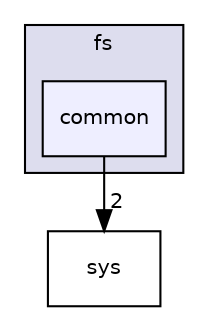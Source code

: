 digraph "C:/Dev/git/UbixOS/sys/include/fs/common" {
  compound=true
  node [ fontsize="10", fontname="Helvetica"];
  edge [ labelfontsize="10", labelfontname="Helvetica"];
  subgraph clusterdir_7b74fffe3f857288959d2d645b2cf417 {
    graph [ bgcolor="#ddddee", pencolor="black", label="fs" fontname="Helvetica", fontsize="10", URL="dir_7b74fffe3f857288959d2d645b2cf417.html"]
  dir_3d507672372b0ae5af2100bac49df869 [shape=box, label="common", style="filled", fillcolor="#eeeeff", pencolor="black", URL="dir_3d507672372b0ae5af2100bac49df869.html"];
  }
  dir_214f84c2c73d0f2f98eaa46a63e7b8c6 [shape=box label="sys" URL="dir_214f84c2c73d0f2f98eaa46a63e7b8c6.html"];
  dir_3d507672372b0ae5af2100bac49df869->dir_214f84c2c73d0f2f98eaa46a63e7b8c6 [headlabel="2", labeldistance=1.5 headhref="dir_000028_000020.html"];
}
